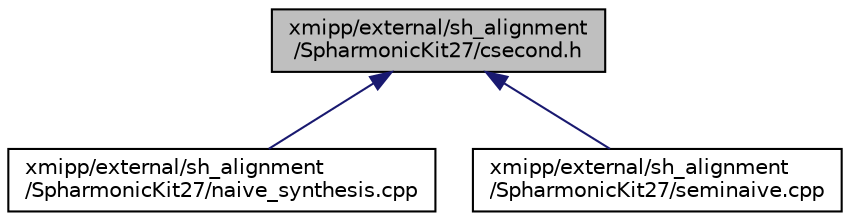 digraph "xmipp/external/sh_alignment/SpharmonicKit27/csecond.h"
{
  edge [fontname="Helvetica",fontsize="10",labelfontname="Helvetica",labelfontsize="10"];
  node [fontname="Helvetica",fontsize="10",shape=record];
  Node1 [label="xmipp/external/sh_alignment\l/SpharmonicKit27/csecond.h",height=0.2,width=0.4,color="black", fillcolor="grey75", style="filled", fontcolor="black"];
  Node1 -> Node2 [dir="back",color="midnightblue",fontsize="10",style="solid",fontname="Helvetica"];
  Node2 [label="xmipp/external/sh_alignment\l/SpharmonicKit27/naive_synthesis.cpp",height=0.2,width=0.4,color="black", fillcolor="white", style="filled",URL="$naive__synthesis_8cpp.html"];
  Node1 -> Node3 [dir="back",color="midnightblue",fontsize="10",style="solid",fontname="Helvetica"];
  Node3 [label="xmipp/external/sh_alignment\l/SpharmonicKit27/seminaive.cpp",height=0.2,width=0.4,color="black", fillcolor="white", style="filled",URL="$seminaive_8cpp.html"];
}
